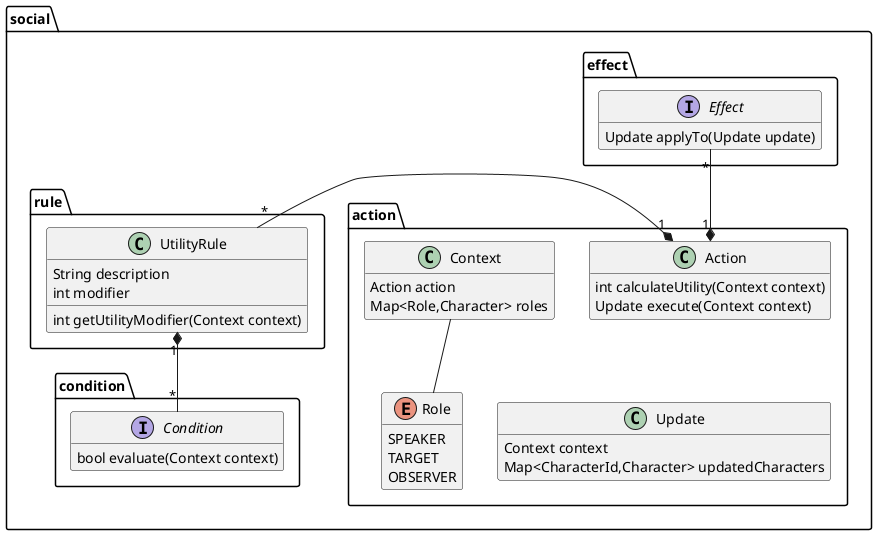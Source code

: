 @startuml

hide empty members

package social {

package effect {

interface Effect {
  Update applyTo(Update update)
}

}

package action {

class Action {
  int calculateUtility(Context context)
  Update execute(Context context)
}

enum Role {
  SPEAKER
  TARGET
  OBSERVER
}

class Context {
  Action action
  Map<Role,Character> roles
}

class Update {
  Context context
  Map<CharacterId,Character> updatedCharacters
}

}

package rule {

class UtilityRule {
  String description
  int modifier
  int getUtilityModifier(Context context)
}

}

package condition {

interface Condition {
  bool evaluate(Context context)
}

}

}

Action "1" *-left- "*" UtilityRule
Action "1" *-up- "*" Effect
Action -[hidden]- Update
UtilityRule "1" *-- "*" Condition

Context -- Role


@enduml